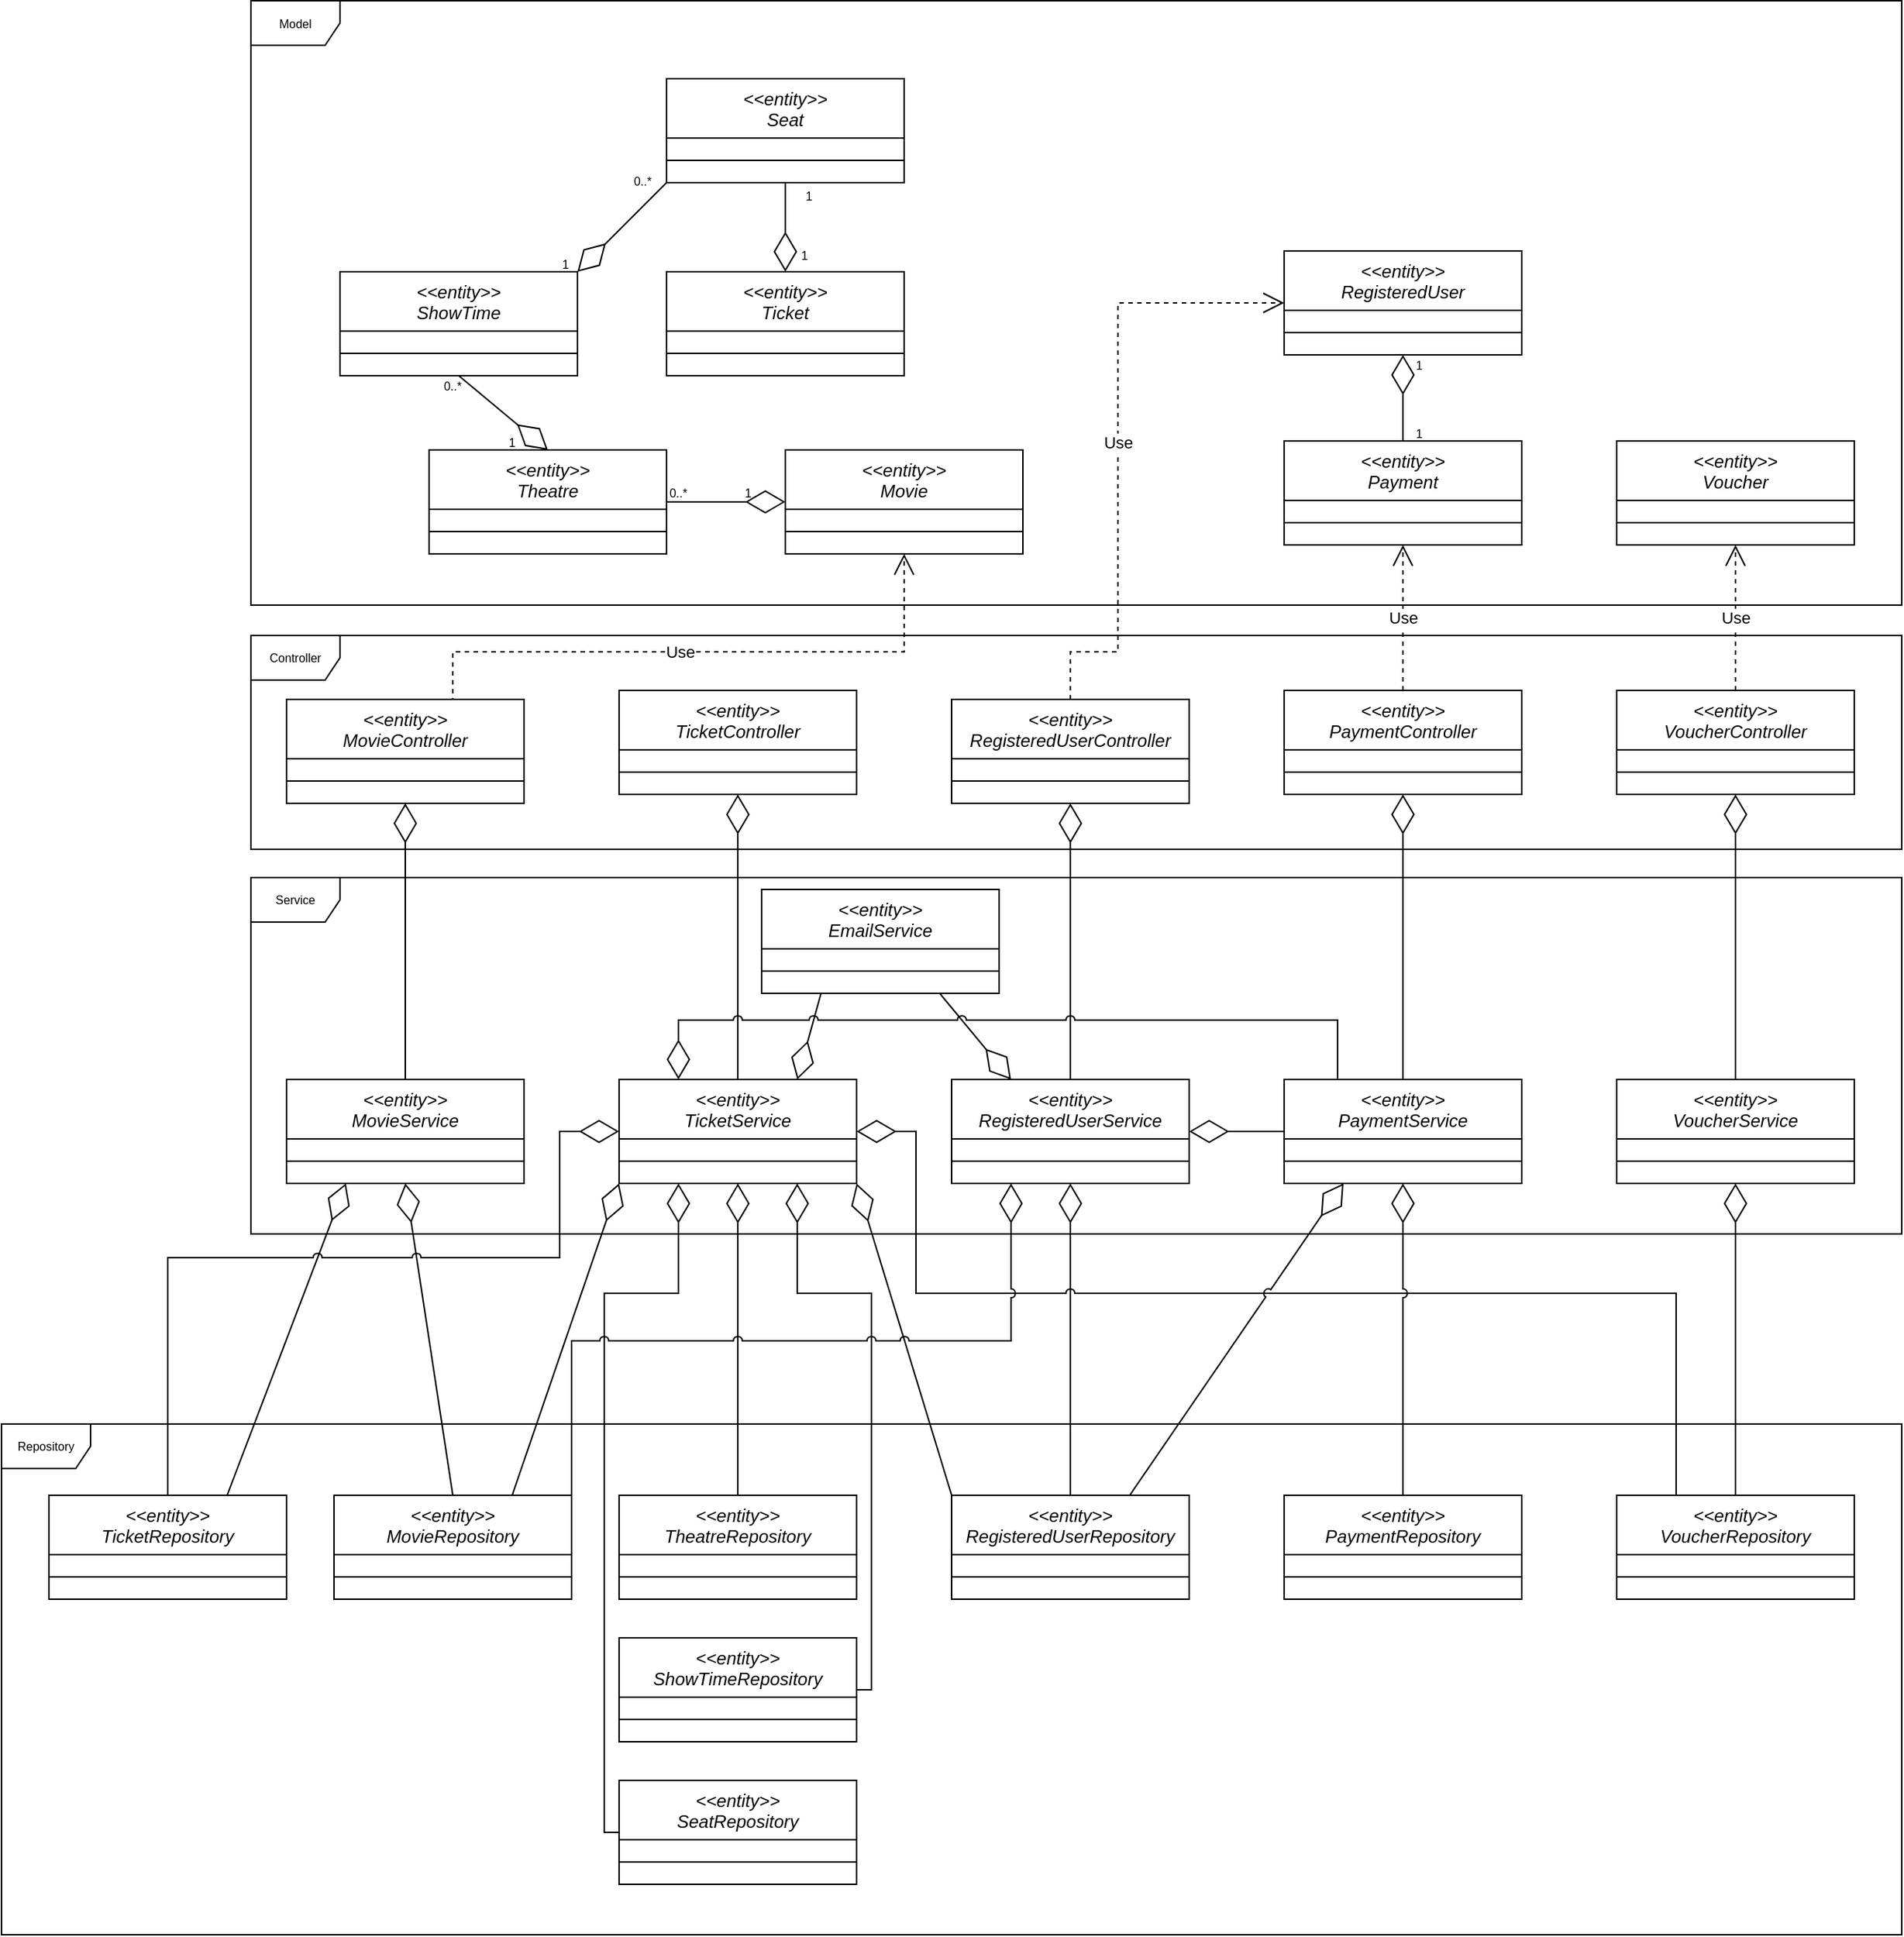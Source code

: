 <mxfile version="20.3.0" type="device"><diagram id="C5RBs43oDa-KdzZeNtuy" name="Page-1"><mxGraphModel dx="3092" dy="634" grid="1" gridSize="8" guides="1" tooltips="1" connect="1" arrows="1" fold="1" page="1" pageScale="1" pageWidth="827" pageHeight="1169" math="0" shadow="0"><root><mxCell id="WIyWlLk6GJQsqaUBKTNV-0"/><mxCell id="WIyWlLk6GJQsqaUBKTNV-1" parent="WIyWlLk6GJQsqaUBKTNV-0"/><mxCell id="6XVdEXnpcim-LhRtHvaK-61" value="Model" style="shape=umlFrame;whiteSpace=wrap;html=1;fontSize=8;" parent="WIyWlLk6GJQsqaUBKTNV-1" vertex="1"><mxGeometry x="-856" y="9.5" width="1112" height="407" as="geometry"/></mxCell><mxCell id="6XVdEXnpcim-LhRtHvaK-0" value="&lt;&lt;entity&gt;&gt;&#10;Ticket" style="swimlane;fontStyle=2;align=center;verticalAlign=top;childLayout=stackLayout;horizontal=1;startSize=40;horizontalStack=0;resizeParent=1;resizeLast=0;collapsible=1;marginBottom=0;rounded=0;shadow=0;strokeWidth=1;" parent="WIyWlLk6GJQsqaUBKTNV-1" vertex="1"><mxGeometry x="-576" y="192" width="160" height="70" as="geometry"><mxRectangle x="220" y="120" width="160" height="70" as="alternateBounds"/></mxGeometry></mxCell><mxCell id="6XVdEXnpcim-LhRtHvaK-1" value="" style="line;html=1;strokeWidth=1;align=left;verticalAlign=middle;spacingTop=-1;spacingLeft=3;spacingRight=3;rotatable=0;labelPosition=right;points=[];portConstraint=eastwest;" parent="6XVdEXnpcim-LhRtHvaK-0" vertex="1"><mxGeometry y="40" width="160" height="30" as="geometry"/></mxCell><mxCell id="6XVdEXnpcim-LhRtHvaK-3" value="&lt;&lt;entity&gt;&gt;&#10;Payment" style="swimlane;fontStyle=2;align=center;verticalAlign=top;childLayout=stackLayout;horizontal=1;startSize=40;horizontalStack=0;resizeParent=1;resizeLast=0;collapsible=1;marginBottom=0;rounded=0;shadow=0;strokeWidth=1;" parent="WIyWlLk6GJQsqaUBKTNV-1" vertex="1"><mxGeometry x="-160" y="306" width="160" height="70" as="geometry"><mxRectangle x="220" y="120" width="160" height="70" as="alternateBounds"/></mxGeometry></mxCell><mxCell id="6XVdEXnpcim-LhRtHvaK-4" value="" style="line;html=1;strokeWidth=1;align=left;verticalAlign=middle;spacingTop=-1;spacingLeft=3;spacingRight=3;rotatable=0;labelPosition=right;points=[];portConstraint=eastwest;" parent="6XVdEXnpcim-LhRtHvaK-3" vertex="1"><mxGeometry y="40" width="160" height="30" as="geometry"/></mxCell><mxCell id="6XVdEXnpcim-LhRtHvaK-8" value="&lt;&lt;entity&gt;&gt;&#10;Seat" style="swimlane;fontStyle=2;align=center;verticalAlign=top;childLayout=stackLayout;horizontal=1;startSize=40;horizontalStack=0;resizeParent=1;resizeLast=0;collapsible=1;marginBottom=0;rounded=0;shadow=0;strokeWidth=1;" parent="WIyWlLk6GJQsqaUBKTNV-1" vertex="1"><mxGeometry x="-576" y="62" width="160" height="70" as="geometry"><mxRectangle x="220" y="120" width="160" height="70" as="alternateBounds"/></mxGeometry></mxCell><mxCell id="6XVdEXnpcim-LhRtHvaK-9" value="" style="line;html=1;strokeWidth=1;align=left;verticalAlign=middle;spacingTop=-1;spacingLeft=3;spacingRight=3;rotatable=0;labelPosition=right;points=[];portConstraint=eastwest;" parent="6XVdEXnpcim-LhRtHvaK-8" vertex="1"><mxGeometry y="40" width="160" height="30" as="geometry"/></mxCell><mxCell id="6XVdEXnpcim-LhRtHvaK-11" value="&lt;&lt;entity&gt;&gt;&#10;ShowTime" style="swimlane;fontStyle=2;align=center;verticalAlign=top;childLayout=stackLayout;horizontal=1;startSize=40;horizontalStack=0;resizeParent=1;resizeLast=0;collapsible=1;marginBottom=0;rounded=0;shadow=0;strokeWidth=1;" parent="WIyWlLk6GJQsqaUBKTNV-1" vertex="1"><mxGeometry x="-796" y="192" width="160" height="70" as="geometry"><mxRectangle x="220" y="120" width="160" height="70" as="alternateBounds"/></mxGeometry></mxCell><mxCell id="6XVdEXnpcim-LhRtHvaK-12" value="" style="line;html=1;strokeWidth=1;align=left;verticalAlign=middle;spacingTop=-1;spacingLeft=3;spacingRight=3;rotatable=0;labelPosition=right;points=[];portConstraint=eastwest;" parent="6XVdEXnpcim-LhRtHvaK-11" vertex="1"><mxGeometry y="40" width="160" height="30" as="geometry"/></mxCell><mxCell id="6XVdEXnpcim-LhRtHvaK-13" value="&lt;&lt;entity&gt;&gt;&#10;Theatre" style="swimlane;fontStyle=2;align=center;verticalAlign=top;childLayout=stackLayout;horizontal=1;startSize=40;horizontalStack=0;resizeParent=1;resizeLast=0;collapsible=1;marginBottom=0;rounded=0;shadow=0;strokeWidth=1;" parent="WIyWlLk6GJQsqaUBKTNV-1" vertex="1"><mxGeometry x="-736" y="312" width="160" height="70" as="geometry"><mxRectangle x="220" y="120" width="160" height="70" as="alternateBounds"/></mxGeometry></mxCell><mxCell id="6XVdEXnpcim-LhRtHvaK-14" value="" style="line;html=1;strokeWidth=1;align=left;verticalAlign=middle;spacingTop=-1;spacingLeft=3;spacingRight=3;rotatable=0;labelPosition=right;points=[];portConstraint=eastwest;" parent="6XVdEXnpcim-LhRtHvaK-13" vertex="1"><mxGeometry y="40" width="160" height="30" as="geometry"/></mxCell><mxCell id="6XVdEXnpcim-LhRtHvaK-15" value="&lt;&lt;entity&gt;&gt;&#10;Movie" style="swimlane;fontStyle=2;align=center;verticalAlign=top;childLayout=stackLayout;horizontal=1;startSize=40;horizontalStack=0;resizeParent=1;resizeLast=0;collapsible=1;marginBottom=0;rounded=0;shadow=0;strokeWidth=1;" parent="WIyWlLk6GJQsqaUBKTNV-1" vertex="1"><mxGeometry x="-496" y="312" width="160" height="70" as="geometry"><mxRectangle x="220" y="120" width="160" height="70" as="alternateBounds"/></mxGeometry></mxCell><mxCell id="6XVdEXnpcim-LhRtHvaK-16" value="" style="line;html=1;strokeWidth=1;align=left;verticalAlign=middle;spacingTop=-1;spacingLeft=3;spacingRight=3;rotatable=0;labelPosition=right;points=[];portConstraint=eastwest;" parent="6XVdEXnpcim-LhRtHvaK-15" vertex="1"><mxGeometry y="40" width="160" height="30" as="geometry"/></mxCell><mxCell id="6XVdEXnpcim-LhRtHvaK-17" value="" style="endArrow=diamondThin;endFill=0;endSize=24;html=1;rounded=0;exitX=0.5;exitY=1;exitDx=0;exitDy=0;entryX=0.5;entryY=0;entryDx=0;entryDy=0;" parent="WIyWlLk6GJQsqaUBKTNV-1" source="6XVdEXnpcim-LhRtHvaK-8" target="6XVdEXnpcim-LhRtHvaK-0" edge="1"><mxGeometry width="160" relative="1" as="geometry"><mxPoint x="-556" y="362" as="sourcePoint"/><mxPoint x="-396" y="362" as="targetPoint"/></mxGeometry></mxCell><mxCell id="6XVdEXnpcim-LhRtHvaK-27" value="1" style="text;html=1;strokeColor=none;fillColor=none;align=center;verticalAlign=middle;whiteSpace=wrap;rounded=0;fontSize=8;" parent="WIyWlLk6GJQsqaUBKTNV-1" vertex="1"><mxGeometry x="-488" y="176" width="10" height="10" as="geometry"/></mxCell><mxCell id="6XVdEXnpcim-LhRtHvaK-28" value="1" style="text;html=1;strokeColor=none;fillColor=none;align=center;verticalAlign=middle;whiteSpace=wrap;rounded=0;fontSize=8;" parent="WIyWlLk6GJQsqaUBKTNV-1" vertex="1"><mxGeometry x="-488" y="136" width="16" height="10" as="geometry"/></mxCell><mxCell id="6XVdEXnpcim-LhRtHvaK-49" value="&lt;&lt;entity&gt;&gt;&#10;RegisteredUser" style="swimlane;fontStyle=2;align=center;verticalAlign=top;childLayout=stackLayout;horizontal=1;startSize=40;horizontalStack=0;resizeParent=1;resizeLast=0;collapsible=1;marginBottom=0;rounded=0;shadow=0;strokeWidth=1;" parent="WIyWlLk6GJQsqaUBKTNV-1" vertex="1"><mxGeometry x="-160" y="178" width="160" height="70" as="geometry"><mxRectangle x="220" y="120" width="160" height="70" as="alternateBounds"/></mxGeometry></mxCell><mxCell id="6XVdEXnpcim-LhRtHvaK-50" value="" style="line;html=1;strokeWidth=1;align=left;verticalAlign=middle;spacingTop=-1;spacingLeft=3;spacingRight=3;rotatable=0;labelPosition=right;points=[];portConstraint=eastwest;" parent="6XVdEXnpcim-LhRtHvaK-49" vertex="1"><mxGeometry y="40" width="160" height="30" as="geometry"/></mxCell><mxCell id="6XVdEXnpcim-LhRtHvaK-52" value="&lt;&lt;entity&gt;&gt;&#10;Voucher" style="swimlane;fontStyle=2;align=center;verticalAlign=top;childLayout=stackLayout;horizontal=1;startSize=40;horizontalStack=0;resizeParent=1;resizeLast=0;collapsible=1;marginBottom=0;rounded=0;shadow=0;strokeWidth=1;" parent="WIyWlLk6GJQsqaUBKTNV-1" vertex="1"><mxGeometry x="64" y="306" width="160" height="70" as="geometry"><mxRectangle x="220" y="120" width="160" height="70" as="alternateBounds"/></mxGeometry></mxCell><mxCell id="6XVdEXnpcim-LhRtHvaK-53" value="" style="line;html=1;strokeWidth=1;align=left;verticalAlign=middle;spacingTop=-1;spacingLeft=3;spacingRight=3;rotatable=0;labelPosition=right;points=[];portConstraint=eastwest;" parent="6XVdEXnpcim-LhRtHvaK-52" vertex="1"><mxGeometry y="40" width="160" height="30" as="geometry"/></mxCell><mxCell id="6XVdEXnpcim-LhRtHvaK-56" value="1" style="text;html=1;strokeColor=none;fillColor=none;align=center;verticalAlign=middle;whiteSpace=wrap;rounded=0;fontSize=8;" parent="WIyWlLk6GJQsqaUBKTNV-1" vertex="1"><mxGeometry x="-74" y="296" width="10" height="10" as="geometry"/></mxCell><mxCell id="GuhCKqShsGFQxI48mkGq-0" value="" style="endArrow=diamondThin;endFill=0;endSize=24;html=1;rounded=0;exitX=1;exitY=0.5;exitDx=0;exitDy=0;entryX=0;entryY=0.5;entryDx=0;entryDy=0;" parent="WIyWlLk6GJQsqaUBKTNV-1" source="6XVdEXnpcim-LhRtHvaK-13" target="6XVdEXnpcim-LhRtHvaK-15" edge="1"><mxGeometry width="160" relative="1" as="geometry"><mxPoint x="-512" y="312" as="sourcePoint"/><mxPoint x="-352" y="312" as="targetPoint"/></mxGeometry></mxCell><mxCell id="GuhCKqShsGFQxI48mkGq-1" value="1" style="text;html=1;strokeColor=none;fillColor=none;align=center;verticalAlign=middle;whiteSpace=wrap;rounded=0;fontSize=8;" parent="WIyWlLk6GJQsqaUBKTNV-1" vertex="1"><mxGeometry x="-526" y="336" width="10" height="10" as="geometry"/></mxCell><mxCell id="GuhCKqShsGFQxI48mkGq-2" value="0..*" style="text;html=1;strokeColor=none;fillColor=none;align=center;verticalAlign=middle;whiteSpace=wrap;rounded=0;fontSize=8;" parent="WIyWlLk6GJQsqaUBKTNV-1" vertex="1"><mxGeometry x="-576" y="336" width="16" height="10" as="geometry"/></mxCell><mxCell id="GuhCKqShsGFQxI48mkGq-3" value="" style="endArrow=diamondThin;endFill=0;endSize=24;html=1;rounded=0;exitX=0.5;exitY=1;exitDx=0;exitDy=0;entryX=0.5;entryY=0;entryDx=0;entryDy=0;" parent="WIyWlLk6GJQsqaUBKTNV-1" source="6XVdEXnpcim-LhRtHvaK-11" target="6XVdEXnpcim-LhRtHvaK-13" edge="1"><mxGeometry width="160" relative="1" as="geometry"><mxPoint x="-544" y="384" as="sourcePoint"/><mxPoint x="-384" y="384" as="targetPoint"/></mxGeometry></mxCell><mxCell id="GuhCKqShsGFQxI48mkGq-4" value="0..*" style="text;html=1;strokeColor=none;fillColor=none;align=center;verticalAlign=middle;whiteSpace=wrap;rounded=0;fontSize=8;" parent="WIyWlLk6GJQsqaUBKTNV-1" vertex="1"><mxGeometry x="-728" y="264" width="16" height="10" as="geometry"/></mxCell><mxCell id="GuhCKqShsGFQxI48mkGq-5" value="1" style="text;html=1;strokeColor=none;fillColor=none;align=center;verticalAlign=middle;whiteSpace=wrap;rounded=0;fontSize=8;" parent="WIyWlLk6GJQsqaUBKTNV-1" vertex="1"><mxGeometry x="-688" y="302" width="16" height="10" as="geometry"/></mxCell><mxCell id="GuhCKqShsGFQxI48mkGq-11" value="" style="endArrow=diamondThin;endFill=0;endSize=24;html=1;rounded=0;exitX=0;exitY=1;exitDx=0;exitDy=0;entryX=1;entryY=0;entryDx=0;entryDy=0;" parent="WIyWlLk6GJQsqaUBKTNV-1" source="6XVdEXnpcim-LhRtHvaK-8" target="6XVdEXnpcim-LhRtHvaK-11" edge="1"><mxGeometry width="160" relative="1" as="geometry"><mxPoint x="-640" y="240" as="sourcePoint"/><mxPoint x="-480" y="240" as="targetPoint"/></mxGeometry></mxCell><mxCell id="GuhCKqShsGFQxI48mkGq-12" value="1" style="text;html=1;strokeColor=none;fillColor=none;align=center;verticalAlign=middle;whiteSpace=wrap;rounded=0;fontSize=8;" parent="WIyWlLk6GJQsqaUBKTNV-1" vertex="1"><mxGeometry x="-652" y="182" width="16" height="10" as="geometry"/></mxCell><mxCell id="GuhCKqShsGFQxI48mkGq-13" value="0..*" style="text;html=1;strokeColor=none;fillColor=none;align=center;verticalAlign=middle;whiteSpace=wrap;rounded=0;fontSize=8;" parent="WIyWlLk6GJQsqaUBKTNV-1" vertex="1"><mxGeometry x="-600" y="126" width="16" height="10" as="geometry"/></mxCell><mxCell id="AYXL8GKXdlSRpcxvwW-I-2" value="" style="endArrow=diamondThin;endFill=0;endSize=24;html=1;rounded=0;exitX=0.5;exitY=0;exitDx=0;exitDy=0;entryX=0.5;entryY=1;entryDx=0;entryDy=0;" parent="WIyWlLk6GJQsqaUBKTNV-1" source="6XVdEXnpcim-LhRtHvaK-3" target="6XVdEXnpcim-LhRtHvaK-49" edge="1"><mxGeometry width="160" relative="1" as="geometry"><mxPoint x="-322.0" y="101" as="sourcePoint"/><mxPoint x="-162" y="101" as="targetPoint"/></mxGeometry></mxCell><mxCell id="AYXL8GKXdlSRpcxvwW-I-3" value="1" style="text;html=1;strokeColor=none;fillColor=none;align=center;verticalAlign=middle;whiteSpace=wrap;rounded=0;fontSize=8;" parent="WIyWlLk6GJQsqaUBKTNV-1" vertex="1"><mxGeometry x="-74" y="250" width="10" height="10" as="geometry"/></mxCell><mxCell id="AYXL8GKXdlSRpcxvwW-I-19" value="Use" style="endArrow=open;endSize=12;dashed=1;html=1;rounded=0;entryX=0.5;entryY=1;entryDx=0;entryDy=0;exitX=0.5;exitY=0;exitDx=0;exitDy=0;" parent="WIyWlLk6GJQsqaUBKTNV-1" source="AYXL8GKXdlSRpcxvwW-I-6" target="6XVdEXnpcim-LhRtHvaK-52" edge="1"><mxGeometry width="160" relative="1" as="geometry"><mxPoint x="-240" y="464" as="sourcePoint"/><mxPoint x="-80" y="464" as="targetPoint"/></mxGeometry></mxCell><mxCell id="AYXL8GKXdlSRpcxvwW-I-20" value="Use" style="endArrow=open;endSize=12;dashed=1;html=1;rounded=0;entryX=0.5;entryY=1;entryDx=0;entryDy=0;exitX=0.5;exitY=0;exitDx=0;exitDy=0;" parent="WIyWlLk6GJQsqaUBKTNV-1" source="AYXL8GKXdlSRpcxvwW-I-12" target="6XVdEXnpcim-LhRtHvaK-3" edge="1"><mxGeometry width="160" relative="1" as="geometry"><mxPoint x="-216" y="416" as="sourcePoint"/><mxPoint x="-56" y="416" as="targetPoint"/></mxGeometry></mxCell><mxCell id="AYXL8GKXdlSRpcxvwW-I-21" value="Use" style="endArrow=open;endSize=12;dashed=1;html=1;rounded=0;entryX=0;entryY=0.5;entryDx=0;entryDy=0;exitX=0.5;exitY=0;exitDx=0;exitDy=0;edgeStyle=orthogonalEdgeStyle;" parent="WIyWlLk6GJQsqaUBKTNV-1" source="AYXL8GKXdlSRpcxvwW-I-8" target="6XVdEXnpcim-LhRtHvaK-49" edge="1"><mxGeometry width="160" relative="1" as="geometry"><mxPoint x="-360" y="456" as="sourcePoint"/><mxPoint x="-208" y="536" as="targetPoint"/><Array as="points"><mxPoint x="-304" y="448"/><mxPoint x="-272" y="448"/><mxPoint x="-272" y="213"/></Array></mxGeometry></mxCell><mxCell id="AYXL8GKXdlSRpcxvwW-I-22" value="Use" style="endArrow=open;endSize=12;dashed=1;html=1;rounded=0;entryX=0.5;entryY=1;entryDx=0;entryDy=0;exitX=0.5;exitY=0;exitDx=0;exitDy=0;edgeStyle=orthogonalEdgeStyle;" parent="WIyWlLk6GJQsqaUBKTNV-1" source="AYXL8GKXdlSRpcxvwW-I-10" target="6XVdEXnpcim-LhRtHvaK-15" edge="1"><mxGeometry width="160" relative="1" as="geometry"><mxPoint x="-600" y="368" as="sourcePoint"/><mxPoint x="-440" y="368" as="targetPoint"/><Array as="points"><mxPoint x="-720" y="448"/><mxPoint x="-416" y="448"/></Array></mxGeometry></mxCell><mxCell id="6XVdEXnpcim-LhRtHvaK-228" value="&lt;&lt;entity&gt;&gt;&#10;TicketService" style="swimlane;fontStyle=2;align=center;verticalAlign=top;childLayout=stackLayout;horizontal=1;startSize=40;horizontalStack=0;resizeParent=1;resizeLast=0;collapsible=1;marginBottom=0;rounded=0;shadow=0;strokeWidth=1;" parent="WIyWlLk6GJQsqaUBKTNV-1" vertex="1"><mxGeometry x="-608" y="736" width="160" height="70" as="geometry"><mxRectangle x="220" y="120" width="160" height="70" as="alternateBounds"/></mxGeometry></mxCell><mxCell id="6XVdEXnpcim-LhRtHvaK-229" value="" style="line;html=1;strokeWidth=1;align=left;verticalAlign=middle;spacingTop=-1;spacingLeft=3;spacingRight=3;rotatable=0;labelPosition=right;points=[];portConstraint=eastwest;" parent="6XVdEXnpcim-LhRtHvaK-228" vertex="1"><mxGeometry y="40" width="160" height="30" as="geometry"/></mxCell><mxCell id="6XVdEXnpcim-LhRtHvaK-218" value="&lt;&lt;entity&gt;&gt;&#10;VoucherService" style="swimlane;fontStyle=2;align=center;verticalAlign=top;childLayout=stackLayout;horizontal=1;startSize=40;horizontalStack=0;resizeParent=1;resizeLast=0;collapsible=1;marginBottom=0;rounded=0;shadow=0;strokeWidth=1;" parent="WIyWlLk6GJQsqaUBKTNV-1" vertex="1"><mxGeometry x="64" y="736" width="160" height="70" as="geometry"><mxRectangle x="220" y="120" width="160" height="70" as="alternateBounds"/></mxGeometry></mxCell><mxCell id="6XVdEXnpcim-LhRtHvaK-219" value="" style="line;html=1;strokeWidth=1;align=left;verticalAlign=middle;spacingTop=-1;spacingLeft=3;spacingRight=3;rotatable=0;labelPosition=right;points=[];portConstraint=eastwest;" parent="6XVdEXnpcim-LhRtHvaK-218" vertex="1"><mxGeometry y="40" width="160" height="30" as="geometry"/></mxCell><mxCell id="6XVdEXnpcim-LhRtHvaK-217" value="Service" style="shape=umlFrame;whiteSpace=wrap;html=1;fontSize=8;" parent="WIyWlLk6GJQsqaUBKTNV-1" vertex="1"><mxGeometry x="-856" y="600" width="1112" height="240" as="geometry"/></mxCell><mxCell id="6XVdEXnpcim-LhRtHvaK-220" value="&lt;&lt;entity&gt;&gt;&#10;RegisteredUserService" style="swimlane;fontStyle=2;align=center;verticalAlign=top;childLayout=stackLayout;horizontal=1;startSize=40;horizontalStack=0;resizeParent=1;resizeLast=0;collapsible=1;marginBottom=0;rounded=0;shadow=0;strokeWidth=1;" parent="WIyWlLk6GJQsqaUBKTNV-1" vertex="1"><mxGeometry x="-384" y="736" width="160" height="70" as="geometry"><mxRectangle x="220" y="120" width="160" height="70" as="alternateBounds"/></mxGeometry></mxCell><mxCell id="6XVdEXnpcim-LhRtHvaK-221" value="" style="line;html=1;strokeWidth=1;align=left;verticalAlign=middle;spacingTop=-1;spacingLeft=3;spacingRight=3;rotatable=0;labelPosition=right;points=[];portConstraint=eastwest;" parent="6XVdEXnpcim-LhRtHvaK-220" vertex="1"><mxGeometry y="40" width="160" height="30" as="geometry"/></mxCell><mxCell id="6XVdEXnpcim-LhRtHvaK-222" value="&lt;&lt;entity&gt;&gt;&#10;MovieService" style="swimlane;fontStyle=2;align=center;verticalAlign=top;childLayout=stackLayout;horizontal=1;startSize=40;horizontalStack=0;resizeParent=1;resizeLast=0;collapsible=1;marginBottom=0;rounded=0;shadow=0;strokeWidth=1;" parent="WIyWlLk6GJQsqaUBKTNV-1" vertex="1"><mxGeometry x="-832" y="736" width="160" height="70" as="geometry"><mxRectangle x="220" y="120" width="160" height="70" as="alternateBounds"/></mxGeometry></mxCell><mxCell id="6XVdEXnpcim-LhRtHvaK-223" value="" style="line;html=1;strokeWidth=1;align=left;verticalAlign=middle;spacingTop=-1;spacingLeft=3;spacingRight=3;rotatable=0;labelPosition=right;points=[];portConstraint=eastwest;" parent="6XVdEXnpcim-LhRtHvaK-222" vertex="1"><mxGeometry y="40" width="160" height="30" as="geometry"/></mxCell><mxCell id="6XVdEXnpcim-LhRtHvaK-224" value="&lt;&lt;entity&gt;&gt;&#10;PaymentService" style="swimlane;fontStyle=2;align=center;verticalAlign=top;childLayout=stackLayout;horizontal=1;startSize=40;horizontalStack=0;resizeParent=1;resizeLast=0;collapsible=1;marginBottom=0;rounded=0;shadow=0;strokeWidth=1;" parent="WIyWlLk6GJQsqaUBKTNV-1" vertex="1"><mxGeometry x="-160" y="736" width="160" height="70" as="geometry"><mxRectangle x="220" y="120" width="160" height="70" as="alternateBounds"/></mxGeometry></mxCell><mxCell id="6XVdEXnpcim-LhRtHvaK-225" value="" style="line;html=1;strokeWidth=1;align=left;verticalAlign=middle;spacingTop=-1;spacingLeft=3;spacingRight=3;rotatable=0;labelPosition=right;points=[];portConstraint=eastwest;" parent="6XVdEXnpcim-LhRtHvaK-224" vertex="1"><mxGeometry y="40" width="160" height="30" as="geometry"/></mxCell><mxCell id="AYXL8GKXdlSRpcxvwW-I-25" value="" style="endArrow=diamondThin;endFill=0;endSize=24;html=1;rounded=0;entryX=0.5;entryY=1;entryDx=0;entryDy=0;exitX=0.5;exitY=0;exitDx=0;exitDy=0;" parent="WIyWlLk6GJQsqaUBKTNV-1" source="6XVdEXnpcim-LhRtHvaK-228" target="AYXL8GKXdlSRpcxvwW-I-16" edge="1"><mxGeometry width="160" relative="1" as="geometry"><mxPoint x="-728" y="616" as="sourcePoint"/><mxPoint x="-360" y="696" as="targetPoint"/></mxGeometry></mxCell><mxCell id="AYXL8GKXdlSRpcxvwW-I-26" value="" style="endArrow=diamondThin;endFill=0;endSize=24;html=1;rounded=0;entryX=0.5;entryY=1;entryDx=0;entryDy=0;exitX=0.5;exitY=0;exitDx=0;exitDy=0;" parent="WIyWlLk6GJQsqaUBKTNV-1" source="6XVdEXnpcim-LhRtHvaK-222" target="AYXL8GKXdlSRpcxvwW-I-10" edge="1"><mxGeometry width="160" relative="1" as="geometry"><mxPoint x="-712" y="626" as="sourcePoint"/><mxPoint x="-712" y="550" as="targetPoint"/></mxGeometry></mxCell><mxCell id="AYXL8GKXdlSRpcxvwW-I-27" value="" style="endArrow=diamondThin;endFill=0;endSize=24;html=1;rounded=0;entryX=0.5;entryY=1;entryDx=0;entryDy=0;exitX=0.5;exitY=0;exitDx=0;exitDy=0;" parent="WIyWlLk6GJQsqaUBKTNV-1" source="6XVdEXnpcim-LhRtHvaK-220" target="AYXL8GKXdlSRpcxvwW-I-8" edge="1"><mxGeometry width="160" relative="1" as="geometry"><mxPoint x="-520" y="626" as="sourcePoint"/><mxPoint x="-520" y="552" as="targetPoint"/></mxGeometry></mxCell><mxCell id="AYXL8GKXdlSRpcxvwW-I-28" value="" style="endArrow=diamondThin;endFill=0;endSize=24;html=1;rounded=0;entryX=0.5;entryY=1;entryDx=0;entryDy=0;exitX=0.5;exitY=0;exitDx=0;exitDy=0;" parent="WIyWlLk6GJQsqaUBKTNV-1" source="6XVdEXnpcim-LhRtHvaK-224" target="AYXL8GKXdlSRpcxvwW-I-12" edge="1"><mxGeometry width="160" relative="1" as="geometry"><mxPoint x="-328" y="626" as="sourcePoint"/><mxPoint x="-328" y="552" as="targetPoint"/></mxGeometry></mxCell><mxCell id="AYXL8GKXdlSRpcxvwW-I-29" value="" style="endArrow=diamondThin;endFill=0;endSize=24;html=1;rounded=0;entryX=0.5;entryY=1;entryDx=0;entryDy=0;exitX=0.5;exitY=0;exitDx=0;exitDy=0;" parent="WIyWlLk6GJQsqaUBKTNV-1" source="6XVdEXnpcim-LhRtHvaK-218" target="AYXL8GKXdlSRpcxvwW-I-6" edge="1"><mxGeometry width="160" relative="1" as="geometry"><mxPoint x="-136" y="626" as="sourcePoint"/><mxPoint x="-136" y="552" as="targetPoint"/></mxGeometry></mxCell><mxCell id="AYXL8GKXdlSRpcxvwW-I-30" value="&lt;&lt;entity&gt;&gt;&#10;EmailService" style="swimlane;fontStyle=2;align=center;verticalAlign=top;childLayout=stackLayout;horizontal=1;startSize=40;horizontalStack=0;resizeParent=1;resizeLast=0;collapsible=1;marginBottom=0;rounded=0;shadow=0;strokeWidth=1;" parent="WIyWlLk6GJQsqaUBKTNV-1" vertex="1"><mxGeometry x="-512" y="608" width="160" height="70" as="geometry"><mxRectangle x="220" y="120" width="160" height="70" as="alternateBounds"/></mxGeometry></mxCell><mxCell id="AYXL8GKXdlSRpcxvwW-I-31" value="" style="line;html=1;strokeWidth=1;align=left;verticalAlign=middle;spacingTop=-1;spacingLeft=3;spacingRight=3;rotatable=0;labelPosition=right;points=[];portConstraint=eastwest;" parent="AYXL8GKXdlSRpcxvwW-I-30" vertex="1"><mxGeometry y="40" width="160" height="30" as="geometry"/></mxCell><mxCell id="AYXL8GKXdlSRpcxvwW-I-5" value="Controller" style="shape=umlFrame;whiteSpace=wrap;html=1;fontSize=8;" parent="WIyWlLk6GJQsqaUBKTNV-1" vertex="1"><mxGeometry x="-856" y="437" width="1112" height="144" as="geometry"/></mxCell><mxCell id="AYXL8GKXdlSRpcxvwW-I-6" value="&lt;&lt;entity&gt;&gt;&#10;VoucherController" style="swimlane;fontStyle=2;align=center;verticalAlign=top;childLayout=stackLayout;horizontal=1;startSize=40;horizontalStack=0;resizeParent=1;resizeLast=0;collapsible=1;marginBottom=0;rounded=0;shadow=0;strokeWidth=1;" parent="WIyWlLk6GJQsqaUBKTNV-1" vertex="1"><mxGeometry x="64" y="474" width="160" height="70" as="geometry"><mxRectangle x="220" y="120" width="160" height="70" as="alternateBounds"/></mxGeometry></mxCell><mxCell id="AYXL8GKXdlSRpcxvwW-I-7" value="" style="line;html=1;strokeWidth=1;align=left;verticalAlign=middle;spacingTop=-1;spacingLeft=3;spacingRight=3;rotatable=0;labelPosition=right;points=[];portConstraint=eastwest;" parent="AYXL8GKXdlSRpcxvwW-I-6" vertex="1"><mxGeometry y="40" width="160" height="30" as="geometry"/></mxCell><mxCell id="AYXL8GKXdlSRpcxvwW-I-8" value="&lt;&lt;entity&gt;&gt;&#10;RegisteredUserController" style="swimlane;fontStyle=2;align=center;verticalAlign=top;childLayout=stackLayout;horizontal=1;startSize=40;horizontalStack=0;resizeParent=1;resizeLast=0;collapsible=1;marginBottom=0;rounded=0;shadow=0;strokeWidth=1;" parent="WIyWlLk6GJQsqaUBKTNV-1" vertex="1"><mxGeometry x="-384" y="480" width="160" height="70" as="geometry"><mxRectangle x="220" y="120" width="160" height="70" as="alternateBounds"/></mxGeometry></mxCell><mxCell id="AYXL8GKXdlSRpcxvwW-I-9" value="" style="line;html=1;strokeWidth=1;align=left;verticalAlign=middle;spacingTop=-1;spacingLeft=3;spacingRight=3;rotatable=0;labelPosition=right;points=[];portConstraint=eastwest;" parent="AYXL8GKXdlSRpcxvwW-I-8" vertex="1"><mxGeometry y="40" width="160" height="30" as="geometry"/></mxCell><mxCell id="AYXL8GKXdlSRpcxvwW-I-10" value="&lt;&lt;entity&gt;&gt;&#10;MovieController" style="swimlane;fontStyle=2;align=center;verticalAlign=top;childLayout=stackLayout;horizontal=1;startSize=40;horizontalStack=0;resizeParent=1;resizeLast=0;collapsible=1;marginBottom=0;rounded=0;shadow=0;strokeWidth=1;" parent="WIyWlLk6GJQsqaUBKTNV-1" vertex="1"><mxGeometry x="-832" y="480" width="160" height="70" as="geometry"><mxRectangle x="220" y="120" width="160" height="70" as="alternateBounds"/></mxGeometry></mxCell><mxCell id="AYXL8GKXdlSRpcxvwW-I-11" value="" style="line;html=1;strokeWidth=1;align=left;verticalAlign=middle;spacingTop=-1;spacingLeft=3;spacingRight=3;rotatable=0;labelPosition=right;points=[];portConstraint=eastwest;" parent="AYXL8GKXdlSRpcxvwW-I-10" vertex="1"><mxGeometry y="40" width="160" height="30" as="geometry"/></mxCell><mxCell id="AYXL8GKXdlSRpcxvwW-I-12" value="&lt;&lt;entity&gt;&gt;&#10;PaymentController" style="swimlane;fontStyle=2;align=center;verticalAlign=top;childLayout=stackLayout;horizontal=1;startSize=40;horizontalStack=0;resizeParent=1;resizeLast=0;collapsible=1;marginBottom=0;rounded=0;shadow=0;strokeWidth=1;" parent="WIyWlLk6GJQsqaUBKTNV-1" vertex="1"><mxGeometry x="-160" y="474" width="160" height="70" as="geometry"><mxRectangle x="220" y="120" width="160" height="70" as="alternateBounds"/></mxGeometry></mxCell><mxCell id="AYXL8GKXdlSRpcxvwW-I-13" value="" style="line;html=1;strokeWidth=1;align=left;verticalAlign=middle;spacingTop=-1;spacingLeft=3;spacingRight=3;rotatable=0;labelPosition=right;points=[];portConstraint=eastwest;" parent="AYXL8GKXdlSRpcxvwW-I-12" vertex="1"><mxGeometry y="40" width="160" height="30" as="geometry"/></mxCell><mxCell id="AYXL8GKXdlSRpcxvwW-I-16" value="&lt;&lt;entity&gt;&gt;&#10;TicketController" style="swimlane;fontStyle=2;align=center;verticalAlign=top;childLayout=stackLayout;horizontal=1;startSize=40;horizontalStack=0;resizeParent=1;resizeLast=0;collapsible=1;marginBottom=0;rounded=0;shadow=0;strokeWidth=1;" parent="WIyWlLk6GJQsqaUBKTNV-1" vertex="1"><mxGeometry x="-608" y="474" width="160" height="70" as="geometry"><mxRectangle x="220" y="120" width="160" height="70" as="alternateBounds"/></mxGeometry></mxCell><mxCell id="AYXL8GKXdlSRpcxvwW-I-17" value="" style="line;html=1;strokeWidth=1;align=left;verticalAlign=middle;spacingTop=-1;spacingLeft=3;spacingRight=3;rotatable=0;labelPosition=right;points=[];portConstraint=eastwest;" parent="AYXL8GKXdlSRpcxvwW-I-16" vertex="1"><mxGeometry y="40" width="160" height="30" as="geometry"/></mxCell><mxCell id="AYXL8GKXdlSRpcxvwW-I-32" value="" style="endArrow=diamondThin;endFill=0;endSize=24;html=1;rounded=0;entryX=0.75;entryY=0;entryDx=0;entryDy=0;exitX=0.25;exitY=1;exitDx=0;exitDy=0;" parent="WIyWlLk6GJQsqaUBKTNV-1" source="AYXL8GKXdlSRpcxvwW-I-30" target="6XVdEXnpcim-LhRtHvaK-228" edge="1"><mxGeometry width="160" relative="1" as="geometry"><mxPoint x="-600" y="632" as="sourcePoint"/><mxPoint x="-440" y="632" as="targetPoint"/></mxGeometry></mxCell><mxCell id="AYXL8GKXdlSRpcxvwW-I-33" value="" style="endArrow=diamondThin;endFill=0;endSize=24;html=1;rounded=0;exitX=0.75;exitY=1;exitDx=0;exitDy=0;entryX=0.25;entryY=0;entryDx=0;entryDy=0;" parent="WIyWlLk6GJQsqaUBKTNV-1" source="AYXL8GKXdlSRpcxvwW-I-30" target="6XVdEXnpcim-LhRtHvaK-220" edge="1"><mxGeometry width="160" relative="1" as="geometry"><mxPoint x="-600" y="632" as="sourcePoint"/><mxPoint x="-440" y="632" as="targetPoint"/></mxGeometry></mxCell><mxCell id="6XVdEXnpcim-LhRtHvaK-166" value="Repository" style="shape=umlFrame;whiteSpace=wrap;html=1;fontSize=8;" parent="WIyWlLk6GJQsqaUBKTNV-1" vertex="1"><mxGeometry x="-1024" y="968" width="1280" height="344" as="geometry"/></mxCell><mxCell id="6XVdEXnpcim-LhRtHvaK-104" value="&lt;&lt;entity&gt;&gt;&#10;MovieRepository" style="swimlane;fontStyle=2;align=center;verticalAlign=top;childLayout=stackLayout;horizontal=1;startSize=40;horizontalStack=0;resizeParent=1;resizeLast=0;collapsible=1;marginBottom=0;rounded=0;shadow=0;strokeWidth=1;" parent="WIyWlLk6GJQsqaUBKTNV-1" vertex="1"><mxGeometry x="-800" y="1016" width="160" height="70" as="geometry"><mxRectangle x="220" y="120" width="160" height="70" as="alternateBounds"/></mxGeometry></mxCell><mxCell id="6XVdEXnpcim-LhRtHvaK-105" value="" style="line;html=1;strokeWidth=1;align=left;verticalAlign=middle;spacingTop=-1;spacingLeft=3;spacingRight=3;rotatable=0;labelPosition=right;points=[];portConstraint=eastwest;" parent="6XVdEXnpcim-LhRtHvaK-104" vertex="1"><mxGeometry y="40" width="160" height="30" as="geometry"/></mxCell><mxCell id="6XVdEXnpcim-LhRtHvaK-155" value="&lt;&lt;entity&gt;&gt;&#10;PaymentRepository" style="swimlane;fontStyle=2;align=center;verticalAlign=top;childLayout=stackLayout;horizontal=1;startSize=40;horizontalStack=0;resizeParent=1;resizeLast=0;collapsible=1;marginBottom=0;rounded=0;shadow=0;strokeWidth=1;" parent="WIyWlLk6GJQsqaUBKTNV-1" vertex="1"><mxGeometry x="-160" y="1016" width="160" height="70" as="geometry"><mxRectangle x="220" y="120" width="160" height="70" as="alternateBounds"/></mxGeometry></mxCell><mxCell id="6XVdEXnpcim-LhRtHvaK-156" value="" style="line;html=1;strokeWidth=1;align=left;verticalAlign=middle;spacingTop=-1;spacingLeft=3;spacingRight=3;rotatable=0;labelPosition=right;points=[];portConstraint=eastwest;" parent="6XVdEXnpcim-LhRtHvaK-155" vertex="1"><mxGeometry y="40" width="160" height="30" as="geometry"/></mxCell><mxCell id="6XVdEXnpcim-LhRtHvaK-157" value="&lt;&lt;entity&gt;&gt;&#10;RegisteredUserRepository" style="swimlane;fontStyle=2;align=center;verticalAlign=top;childLayout=stackLayout;horizontal=1;startSize=40;horizontalStack=0;resizeParent=1;resizeLast=0;collapsible=1;marginBottom=0;rounded=0;shadow=0;strokeWidth=1;" parent="WIyWlLk6GJQsqaUBKTNV-1" vertex="1"><mxGeometry x="-384" y="1016" width="160" height="70" as="geometry"><mxRectangle x="220" y="120" width="160" height="70" as="alternateBounds"/></mxGeometry></mxCell><mxCell id="6XVdEXnpcim-LhRtHvaK-158" value="" style="line;html=1;strokeWidth=1;align=left;verticalAlign=middle;spacingTop=-1;spacingLeft=3;spacingRight=3;rotatable=0;labelPosition=right;points=[];portConstraint=eastwest;" parent="6XVdEXnpcim-LhRtHvaK-157" vertex="1"><mxGeometry y="40" width="160" height="30" as="geometry"/></mxCell><mxCell id="6XVdEXnpcim-LhRtHvaK-159" value="&lt;&lt;entity&gt;&gt;&#10;TicketRepository" style="swimlane;fontStyle=2;align=center;verticalAlign=top;childLayout=stackLayout;horizontal=1;startSize=40;horizontalStack=0;resizeParent=1;resizeLast=0;collapsible=1;marginBottom=0;rounded=0;shadow=0;strokeWidth=1;" parent="WIyWlLk6GJQsqaUBKTNV-1" vertex="1"><mxGeometry x="-992" y="1016" width="160" height="70" as="geometry"><mxRectangle x="220" y="120" width="160" height="70" as="alternateBounds"/></mxGeometry></mxCell><mxCell id="6XVdEXnpcim-LhRtHvaK-160" value="" style="line;html=1;strokeWidth=1;align=left;verticalAlign=middle;spacingTop=-1;spacingLeft=3;spacingRight=3;rotatable=0;labelPosition=right;points=[];portConstraint=eastwest;" parent="6XVdEXnpcim-LhRtHvaK-159" vertex="1"><mxGeometry y="40" width="160" height="30" as="geometry"/></mxCell><mxCell id="6XVdEXnpcim-LhRtHvaK-161" value="&lt;&lt;entity&gt;&gt;&#10;SeatRepository" style="swimlane;fontStyle=2;align=center;verticalAlign=top;childLayout=stackLayout;horizontal=1;startSize=40;horizontalStack=0;resizeParent=1;resizeLast=0;collapsible=1;marginBottom=0;rounded=0;shadow=0;strokeWidth=1;" parent="WIyWlLk6GJQsqaUBKTNV-1" vertex="1"><mxGeometry x="-608" y="1208" width="160" height="70" as="geometry"><mxRectangle x="220" y="120" width="160" height="70" as="alternateBounds"/></mxGeometry></mxCell><mxCell id="6XVdEXnpcim-LhRtHvaK-162" value="" style="line;html=1;strokeWidth=1;align=left;verticalAlign=middle;spacingTop=-1;spacingLeft=3;spacingRight=3;rotatable=0;labelPosition=right;points=[];portConstraint=eastwest;" parent="6XVdEXnpcim-LhRtHvaK-161" vertex="1"><mxGeometry y="40" width="160" height="30" as="geometry"/></mxCell><mxCell id="6XVdEXnpcim-LhRtHvaK-163" value="&lt;&lt;entity&gt;&gt;&#10;ShowTimeRepository" style="swimlane;fontStyle=2;align=center;verticalAlign=top;childLayout=stackLayout;horizontal=1;startSize=40;horizontalStack=0;resizeParent=1;resizeLast=0;collapsible=1;marginBottom=0;rounded=0;shadow=0;strokeWidth=1;" parent="WIyWlLk6GJQsqaUBKTNV-1" vertex="1"><mxGeometry x="-608" y="1112" width="160" height="70" as="geometry"><mxRectangle x="220" y="120" width="160" height="70" as="alternateBounds"/></mxGeometry></mxCell><mxCell id="6XVdEXnpcim-LhRtHvaK-164" value="" style="line;html=1;strokeWidth=1;align=left;verticalAlign=middle;spacingTop=-1;spacingLeft=3;spacingRight=3;rotatable=0;labelPosition=right;points=[];portConstraint=eastwest;" parent="6XVdEXnpcim-LhRtHvaK-163" vertex="1"><mxGeometry y="40" width="160" height="30" as="geometry"/></mxCell><mxCell id="AYXL8GKXdlSRpcxvwW-I-34" value="" style="endArrow=diamondThin;endFill=0;endSize=24;html=1;rounded=0;entryX=0.5;entryY=1;entryDx=0;entryDy=0;exitX=0.5;exitY=0;exitDx=0;exitDy=0;" parent="WIyWlLk6GJQsqaUBKTNV-1" source="6XVdEXnpcim-LhRtHvaK-104" target="6XVdEXnpcim-LhRtHvaK-222" edge="1"><mxGeometry width="160" relative="1" as="geometry"><mxPoint x="-560" y="864" as="sourcePoint"/><mxPoint x="-400" y="864" as="targetPoint"/></mxGeometry></mxCell><mxCell id="AYXL8GKXdlSRpcxvwW-I-35" value="" style="endArrow=diamondThin;endFill=0;endSize=24;html=1;rounded=0;exitX=0.75;exitY=0;exitDx=0;exitDy=0;entryX=0.25;entryY=1;entryDx=0;entryDy=0;" parent="WIyWlLk6GJQsqaUBKTNV-1" source="6XVdEXnpcim-LhRtHvaK-159" target="6XVdEXnpcim-LhRtHvaK-222" edge="1"><mxGeometry width="160" relative="1" as="geometry"><mxPoint x="-560" y="864" as="sourcePoint"/><mxPoint x="-824" y="848" as="targetPoint"/></mxGeometry></mxCell><mxCell id="AYXL8GKXdlSRpcxvwW-I-36" value="" style="endArrow=diamondThin;endFill=0;endSize=24;html=1;rounded=0;exitX=0.225;exitY=-0.009;exitDx=0;exitDy=0;entryX=0.25;entryY=0;entryDx=0;entryDy=0;edgeStyle=orthogonalEdgeStyle;exitPerimeter=0;jumpStyle=arc;fillColor=#f8cecc;strokeColor=#000000;" parent="WIyWlLk6GJQsqaUBKTNV-1" source="6XVdEXnpcim-LhRtHvaK-224" target="6XVdEXnpcim-LhRtHvaK-228" edge="1"><mxGeometry width="160" relative="1" as="geometry"><mxPoint x="-488" y="936" as="sourcePoint"/><mxPoint x="-456" y="1256" as="targetPoint"/><Array as="points"><mxPoint x="-124" y="696"/><mxPoint x="-568" y="696"/></Array></mxGeometry></mxCell><mxCell id="AYXL8GKXdlSRpcxvwW-I-37" value="" style="endArrow=diamondThin;endFill=0;endSize=24;html=1;rounded=0;jumpStyle=line;entryX=0.5;entryY=1;entryDx=0;entryDy=0;exitX=0.5;exitY=0;exitDx=0;exitDy=0;" parent="WIyWlLk6GJQsqaUBKTNV-1" source="6XVdEXnpcim-LhRtHvaK-157" target="6XVdEXnpcim-LhRtHvaK-220" edge="1"><mxGeometry width="160" relative="1" as="geometry"><mxPoint x="-488" y="864" as="sourcePoint"/><mxPoint x="-328" y="864" as="targetPoint"/></mxGeometry></mxCell><mxCell id="AYXL8GKXdlSRpcxvwW-I-39" value="" style="endArrow=diamondThin;endFill=0;endSize=24;html=1;rounded=0;jumpStyle=line;entryX=1;entryY=0.5;entryDx=0;entryDy=0;exitX=0;exitY=0.5;exitDx=0;exitDy=0;" parent="WIyWlLk6GJQsqaUBKTNV-1" source="6XVdEXnpcim-LhRtHvaK-224" target="6XVdEXnpcim-LhRtHvaK-220" edge="1"><mxGeometry width="160" relative="1" as="geometry"><mxPoint x="-488" y="816" as="sourcePoint"/><mxPoint x="-328" y="816" as="targetPoint"/></mxGeometry></mxCell><mxCell id="AYXL8GKXdlSRpcxvwW-I-40" value="" style="endArrow=diamondThin;endFill=0;endSize=24;html=1;rounded=0;jumpStyle=line;entryX=0;entryY=1;entryDx=0;entryDy=0;exitX=0.75;exitY=0;exitDx=0;exitDy=0;" parent="WIyWlLk6GJQsqaUBKTNV-1" source="6XVdEXnpcim-LhRtHvaK-104" target="6XVdEXnpcim-LhRtHvaK-228" edge="1"><mxGeometry width="160" relative="1" as="geometry"><mxPoint x="-568" y="952" as="sourcePoint"/><mxPoint x="-408" y="952" as="targetPoint"/></mxGeometry></mxCell><mxCell id="AYXL8GKXdlSRpcxvwW-I-41" value="&lt;&lt;entity&gt;&gt;&#10;TheatreRepository" style="swimlane;fontStyle=2;align=center;verticalAlign=top;childLayout=stackLayout;horizontal=1;startSize=40;horizontalStack=0;resizeParent=1;resizeLast=0;collapsible=1;marginBottom=0;rounded=0;shadow=0;strokeWidth=1;" parent="WIyWlLk6GJQsqaUBKTNV-1" vertex="1"><mxGeometry x="-608" y="1016" width="160" height="70" as="geometry"><mxRectangle x="220" y="120" width="160" height="70" as="alternateBounds"/></mxGeometry></mxCell><mxCell id="AYXL8GKXdlSRpcxvwW-I-42" value="" style="line;html=1;strokeWidth=1;align=left;verticalAlign=middle;spacingTop=-1;spacingLeft=3;spacingRight=3;rotatable=0;labelPosition=right;points=[];portConstraint=eastwest;" parent="AYXL8GKXdlSRpcxvwW-I-41" vertex="1"><mxGeometry y="40" width="160" height="30" as="geometry"/></mxCell><mxCell id="AYXL8GKXdlSRpcxvwW-I-43" value="" style="endArrow=diamondThin;endFill=0;endSize=24;html=1;rounded=0;jumpStyle=line;entryX=0.5;entryY=1;entryDx=0;entryDy=0;exitX=0.5;exitY=0;exitDx=0;exitDy=0;" parent="WIyWlLk6GJQsqaUBKTNV-1" source="AYXL8GKXdlSRpcxvwW-I-41" target="6XVdEXnpcim-LhRtHvaK-228" edge="1"><mxGeometry width="160" relative="1" as="geometry"><mxPoint x="-568" y="952" as="sourcePoint"/><mxPoint x="-408" y="952" as="targetPoint"/></mxGeometry></mxCell><mxCell id="AYXL8GKXdlSRpcxvwW-I-44" value="" style="endArrow=diamondThin;endFill=0;endSize=24;html=1;rounded=0;jumpStyle=line;entryX=0.75;entryY=1;entryDx=0;entryDy=0;exitX=1;exitY=0.5;exitDx=0;exitDy=0;edgeStyle=orthogonalEdgeStyle;" parent="WIyWlLk6GJQsqaUBKTNV-1" source="6XVdEXnpcim-LhRtHvaK-163" target="6XVdEXnpcim-LhRtHvaK-228" edge="1"><mxGeometry width="160" relative="1" as="geometry"><mxPoint x="-408" y="1088" as="sourcePoint"/><mxPoint x="-248" y="1088" as="targetPoint"/><Array as="points"><mxPoint x="-438" y="1147"/><mxPoint x="-438" y="880"/><mxPoint x="-488" y="880"/></Array></mxGeometry></mxCell><mxCell id="AYXL8GKXdlSRpcxvwW-I-45" value="" style="endArrow=diamondThin;endFill=0;endSize=24;html=1;rounded=0;jumpStyle=line;exitX=0;exitY=0.5;exitDx=0;exitDy=0;entryX=0.25;entryY=1;entryDx=0;entryDy=0;edgeStyle=orthogonalEdgeStyle;" parent="WIyWlLk6GJQsqaUBKTNV-1" source="6XVdEXnpcim-LhRtHvaK-161" target="6XVdEXnpcim-LhRtHvaK-228" edge="1"><mxGeometry width="160" relative="1" as="geometry"><mxPoint x="-496" y="1088" as="sourcePoint"/><mxPoint x="-336" y="1088" as="targetPoint"/><Array as="points"><mxPoint x="-618" y="1243"/><mxPoint x="-618" y="880"/><mxPoint x="-568" y="880"/></Array></mxGeometry></mxCell><mxCell id="AYXL8GKXdlSRpcxvwW-I-48" value="" style="endArrow=diamondThin;endFill=0;endSize=24;html=1;rounded=0;jumpStyle=arc;entryX=0;entryY=0.5;entryDx=0;entryDy=0;exitX=0.5;exitY=0;exitDx=0;exitDy=0;edgeStyle=orthogonalEdgeStyle;fillColor=#f8cecc;strokeColor=#000000;" parent="WIyWlLk6GJQsqaUBKTNV-1" source="6XVdEXnpcim-LhRtHvaK-159" target="6XVdEXnpcim-LhRtHvaK-228" edge="1"><mxGeometry width="160" relative="1" as="geometry"><mxPoint x="-688" y="888" as="sourcePoint"/><mxPoint x="-528" y="888" as="targetPoint"/><Array as="points"><mxPoint x="-912" y="856"/><mxPoint x="-648" y="856"/><mxPoint x="-648" y="771"/></Array></mxGeometry></mxCell><mxCell id="AYXL8GKXdlSRpcxvwW-I-50" value="" style="endArrow=diamondThin;endFill=0;endSize=24;html=1;rounded=0;jumpStyle=line;entryX=1;entryY=1;entryDx=0;entryDy=0;exitX=0;exitY=0;exitDx=0;exitDy=0;" parent="WIyWlLk6GJQsqaUBKTNV-1" source="6XVdEXnpcim-LhRtHvaK-157" target="6XVdEXnpcim-LhRtHvaK-228" edge="1"><mxGeometry width="160" relative="1" as="geometry"><mxPoint x="-552" y="904" as="sourcePoint"/><mxPoint x="-392" y="904" as="targetPoint"/></mxGeometry></mxCell><mxCell id="AYXL8GKXdlSRpcxvwW-I-51" value="&lt;&lt;entity&gt;&gt;&#10;VoucherRepository" style="swimlane;fontStyle=2;align=center;verticalAlign=top;childLayout=stackLayout;horizontal=1;startSize=40;horizontalStack=0;resizeParent=1;resizeLast=0;collapsible=1;marginBottom=0;rounded=0;shadow=0;strokeWidth=1;" parent="WIyWlLk6GJQsqaUBKTNV-1" vertex="1"><mxGeometry x="64" y="1016" width="160" height="70" as="geometry"><mxRectangle x="220" y="120" width="160" height="70" as="alternateBounds"/></mxGeometry></mxCell><mxCell id="AYXL8GKXdlSRpcxvwW-I-52" value="" style="line;html=1;strokeWidth=1;align=left;verticalAlign=middle;spacingTop=-1;spacingLeft=3;spacingRight=3;rotatable=0;labelPosition=right;points=[];portConstraint=eastwest;" parent="AYXL8GKXdlSRpcxvwW-I-51" vertex="1"><mxGeometry y="40" width="160" height="30" as="geometry"/></mxCell><mxCell id="AYXL8GKXdlSRpcxvwW-I-53" value="" style="endArrow=diamondThin;endFill=0;endSize=24;html=1;rounded=0;jumpStyle=arc;exitX=0.25;exitY=0;exitDx=0;exitDy=0;entryX=1;entryY=0.5;entryDx=0;entryDy=0;edgeStyle=orthogonalEdgeStyle;fillColor=#dae8fc;strokeColor=#000000;" parent="WIyWlLk6GJQsqaUBKTNV-1" source="AYXL8GKXdlSRpcxvwW-I-51" target="6XVdEXnpcim-LhRtHvaK-228" edge="1"><mxGeometry width="160" relative="1" as="geometry"><mxPoint x="-408" y="872" as="sourcePoint"/><mxPoint x="-248" y="872" as="targetPoint"/><Array as="points"><mxPoint x="104" y="880"/><mxPoint x="-408" y="880"/><mxPoint x="-408" y="771"/></Array></mxGeometry></mxCell><mxCell id="AYXL8GKXdlSRpcxvwW-I-54" value="" style="endArrow=diamondThin;endFill=0;endSize=24;html=1;rounded=0;jumpStyle=arc;entryX=0.5;entryY=1;entryDx=0;entryDy=0;exitX=0.5;exitY=0;exitDx=0;exitDy=0;" parent="WIyWlLk6GJQsqaUBKTNV-1" source="6XVdEXnpcim-LhRtHvaK-155" target="6XVdEXnpcim-LhRtHvaK-224" edge="1"><mxGeometry width="160" relative="1" as="geometry"><mxPoint x="-336" y="936" as="sourcePoint"/><mxPoint x="-176" y="936" as="targetPoint"/></mxGeometry></mxCell><mxCell id="AYXL8GKXdlSRpcxvwW-I-55" value="" style="endArrow=diamondThin;endFill=0;endSize=24;html=1;rounded=0;jumpStyle=arc;entryX=0.25;entryY=1;entryDx=0;entryDy=0;exitX=0.75;exitY=0;exitDx=0;exitDy=0;" parent="WIyWlLk6GJQsqaUBKTNV-1" source="6XVdEXnpcim-LhRtHvaK-157" target="6XVdEXnpcim-LhRtHvaK-224" edge="1"><mxGeometry width="160" relative="1" as="geometry"><mxPoint x="-336" y="936" as="sourcePoint"/><mxPoint x="-176" y="936" as="targetPoint"/></mxGeometry></mxCell><mxCell id="AYXL8GKXdlSRpcxvwW-I-56" value="" style="endArrow=diamondThin;endFill=0;endSize=24;html=1;rounded=0;jumpStyle=arc;entryX=0.25;entryY=1;entryDx=0;entryDy=0;exitX=1;exitY=0;exitDx=0;exitDy=0;edgeStyle=orthogonalEdgeStyle;fillColor=#f8cecc;strokeColor=#000000;" parent="WIyWlLk6GJQsqaUBKTNV-1" source="6XVdEXnpcim-LhRtHvaK-104" target="6XVdEXnpcim-LhRtHvaK-220" edge="1"><mxGeometry width="160" relative="1" as="geometry"><mxPoint x="-592" y="776" as="sourcePoint"/><mxPoint x="-432" y="776" as="targetPoint"/><Array as="points"><mxPoint x="-640" y="912"/><mxPoint x="-344" y="912"/></Array></mxGeometry></mxCell><mxCell id="AYXL8GKXdlSRpcxvwW-I-57" value="" style="endArrow=diamondThin;endFill=0;endSize=24;html=1;rounded=0;jumpStyle=line;entryX=0.5;entryY=1;entryDx=0;entryDy=0;exitX=0.5;exitY=0;exitDx=0;exitDy=0;" parent="WIyWlLk6GJQsqaUBKTNV-1" source="AYXL8GKXdlSRpcxvwW-I-51" target="6XVdEXnpcim-LhRtHvaK-218" edge="1"><mxGeometry width="160" relative="1" as="geometry"><mxPoint x="-104" y="824" as="sourcePoint"/><mxPoint x="56" y="824" as="targetPoint"/></mxGeometry></mxCell></root></mxGraphModel></diagram></mxfile>